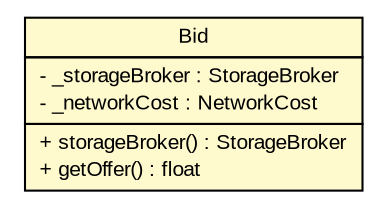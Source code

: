 #!/usr/local/bin/dot
#
# Class diagram 
# Generated by UMLGraph version R5_7_2-3-gee82a7 (http://www.umlgraph.org/)
#

digraph G {
	edge [fontname="arial",fontsize=10,labelfontname="arial",labelfontsize=10];
	node [fontname="arial",fontsize=10,shape=plaintext];
	nodesep=0.25;
	ranksep=0.5;
	// org.edg.data.replication.optorsim.auctions.Bid
	c2553 [label=<<table title="org.edg.data.replication.optorsim.auctions.Bid" border="0" cellborder="1" cellspacing="0" cellpadding="2" port="p" bgcolor="lemonChiffon" href="./Bid.html">
		<tr><td><table border="0" cellspacing="0" cellpadding="1">
<tr><td align="center" balign="center"> Bid </td></tr>
		</table></td></tr>
		<tr><td><table border="0" cellspacing="0" cellpadding="1">
<tr><td align="left" balign="left"> - _storageBroker : StorageBroker </td></tr>
<tr><td align="left" balign="left"> - _networkCost : NetworkCost </td></tr>
		</table></td></tr>
		<tr><td><table border="0" cellspacing="0" cellpadding="1">
<tr><td align="left" balign="left"> + storageBroker() : StorageBroker </td></tr>
<tr><td align="left" balign="left"> + getOffer() : float </td></tr>
		</table></td></tr>
		</table>>, URL="./Bid.html", fontname="arial", fontcolor="black", fontsize=10.0];
}


